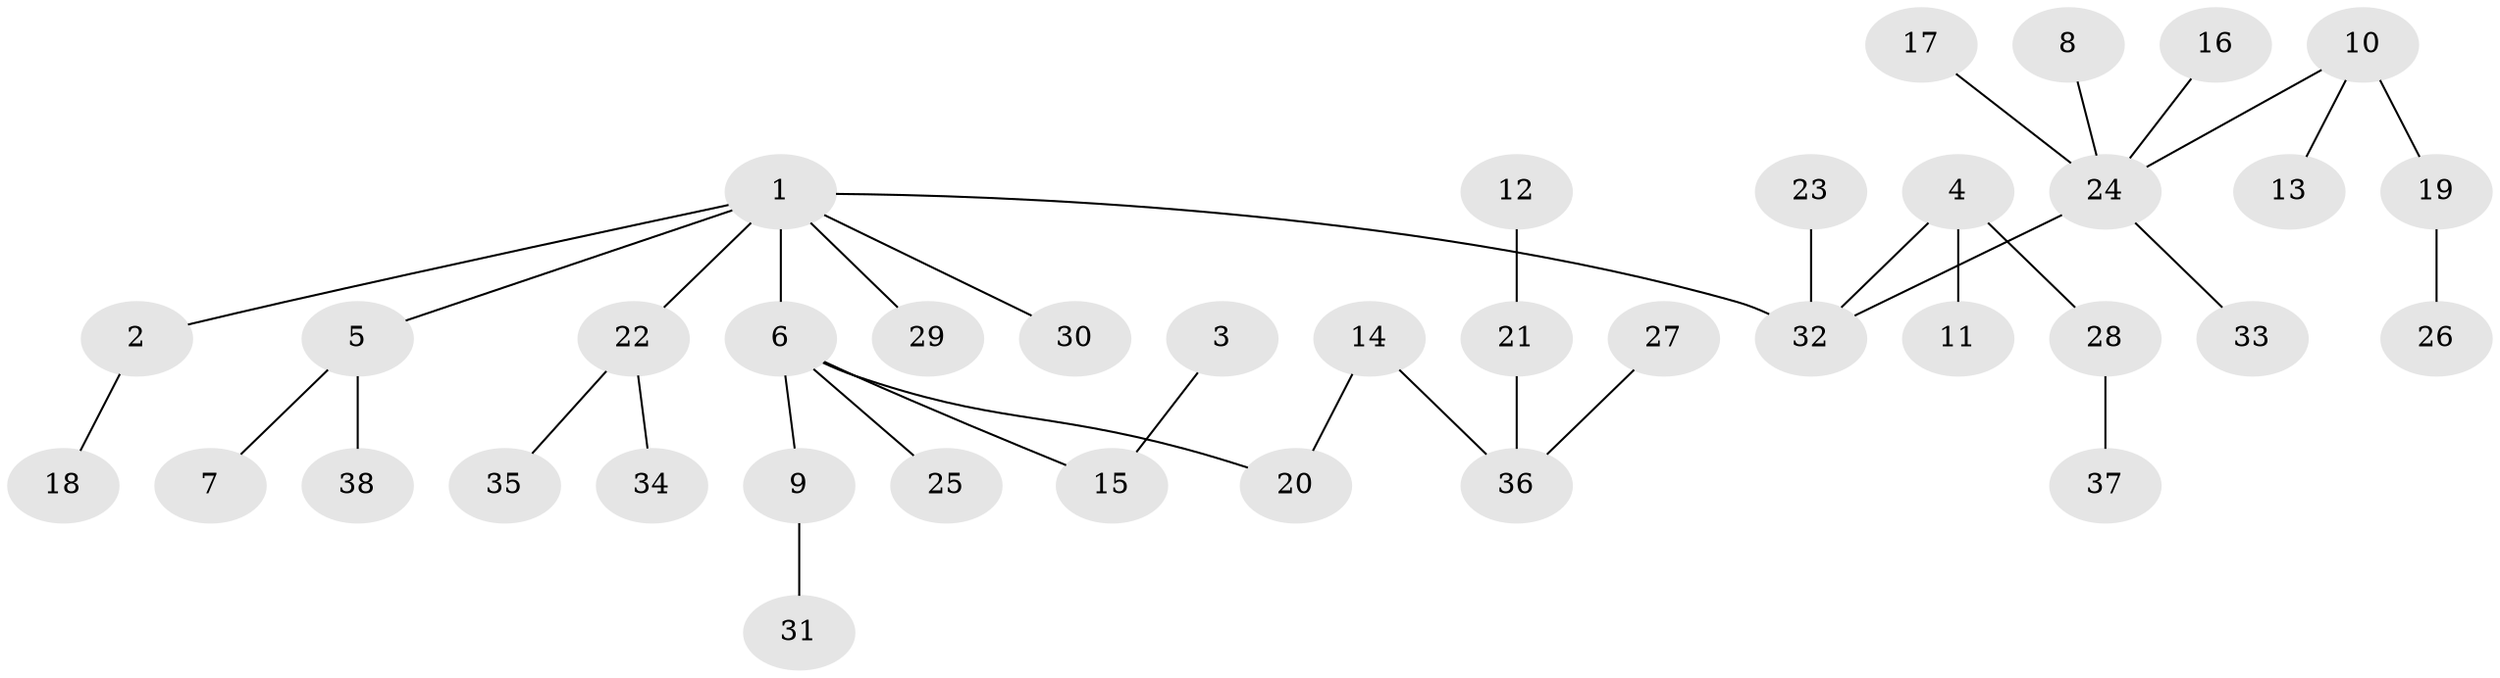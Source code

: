 // original degree distribution, {4: 0.06578947368421052, 3: 0.18421052631578946, 5: 0.013157894736842105, 6: 0.013157894736842105, 2: 0.2894736842105263, 1: 0.4342105263157895}
// Generated by graph-tools (version 1.1) at 2025/26/03/09/25 03:26:32]
// undirected, 38 vertices, 37 edges
graph export_dot {
graph [start="1"]
  node [color=gray90,style=filled];
  1;
  2;
  3;
  4;
  5;
  6;
  7;
  8;
  9;
  10;
  11;
  12;
  13;
  14;
  15;
  16;
  17;
  18;
  19;
  20;
  21;
  22;
  23;
  24;
  25;
  26;
  27;
  28;
  29;
  30;
  31;
  32;
  33;
  34;
  35;
  36;
  37;
  38;
  1 -- 2 [weight=1.0];
  1 -- 5 [weight=1.0];
  1 -- 6 [weight=1.0];
  1 -- 22 [weight=1.0];
  1 -- 29 [weight=1.0];
  1 -- 30 [weight=1.0];
  1 -- 32 [weight=1.0];
  2 -- 18 [weight=1.0];
  3 -- 15 [weight=1.0];
  4 -- 11 [weight=1.0];
  4 -- 28 [weight=1.0];
  4 -- 32 [weight=1.0];
  5 -- 7 [weight=1.0];
  5 -- 38 [weight=1.0];
  6 -- 9 [weight=1.0];
  6 -- 15 [weight=1.0];
  6 -- 20 [weight=1.0];
  6 -- 25 [weight=1.0];
  8 -- 24 [weight=1.0];
  9 -- 31 [weight=1.0];
  10 -- 13 [weight=1.0];
  10 -- 19 [weight=1.0];
  10 -- 24 [weight=1.0];
  12 -- 21 [weight=1.0];
  14 -- 20 [weight=1.0];
  14 -- 36 [weight=1.0];
  16 -- 24 [weight=1.0];
  17 -- 24 [weight=1.0];
  19 -- 26 [weight=1.0];
  21 -- 36 [weight=1.0];
  22 -- 34 [weight=1.0];
  22 -- 35 [weight=1.0];
  23 -- 32 [weight=1.0];
  24 -- 32 [weight=1.0];
  24 -- 33 [weight=1.0];
  27 -- 36 [weight=1.0];
  28 -- 37 [weight=1.0];
}
